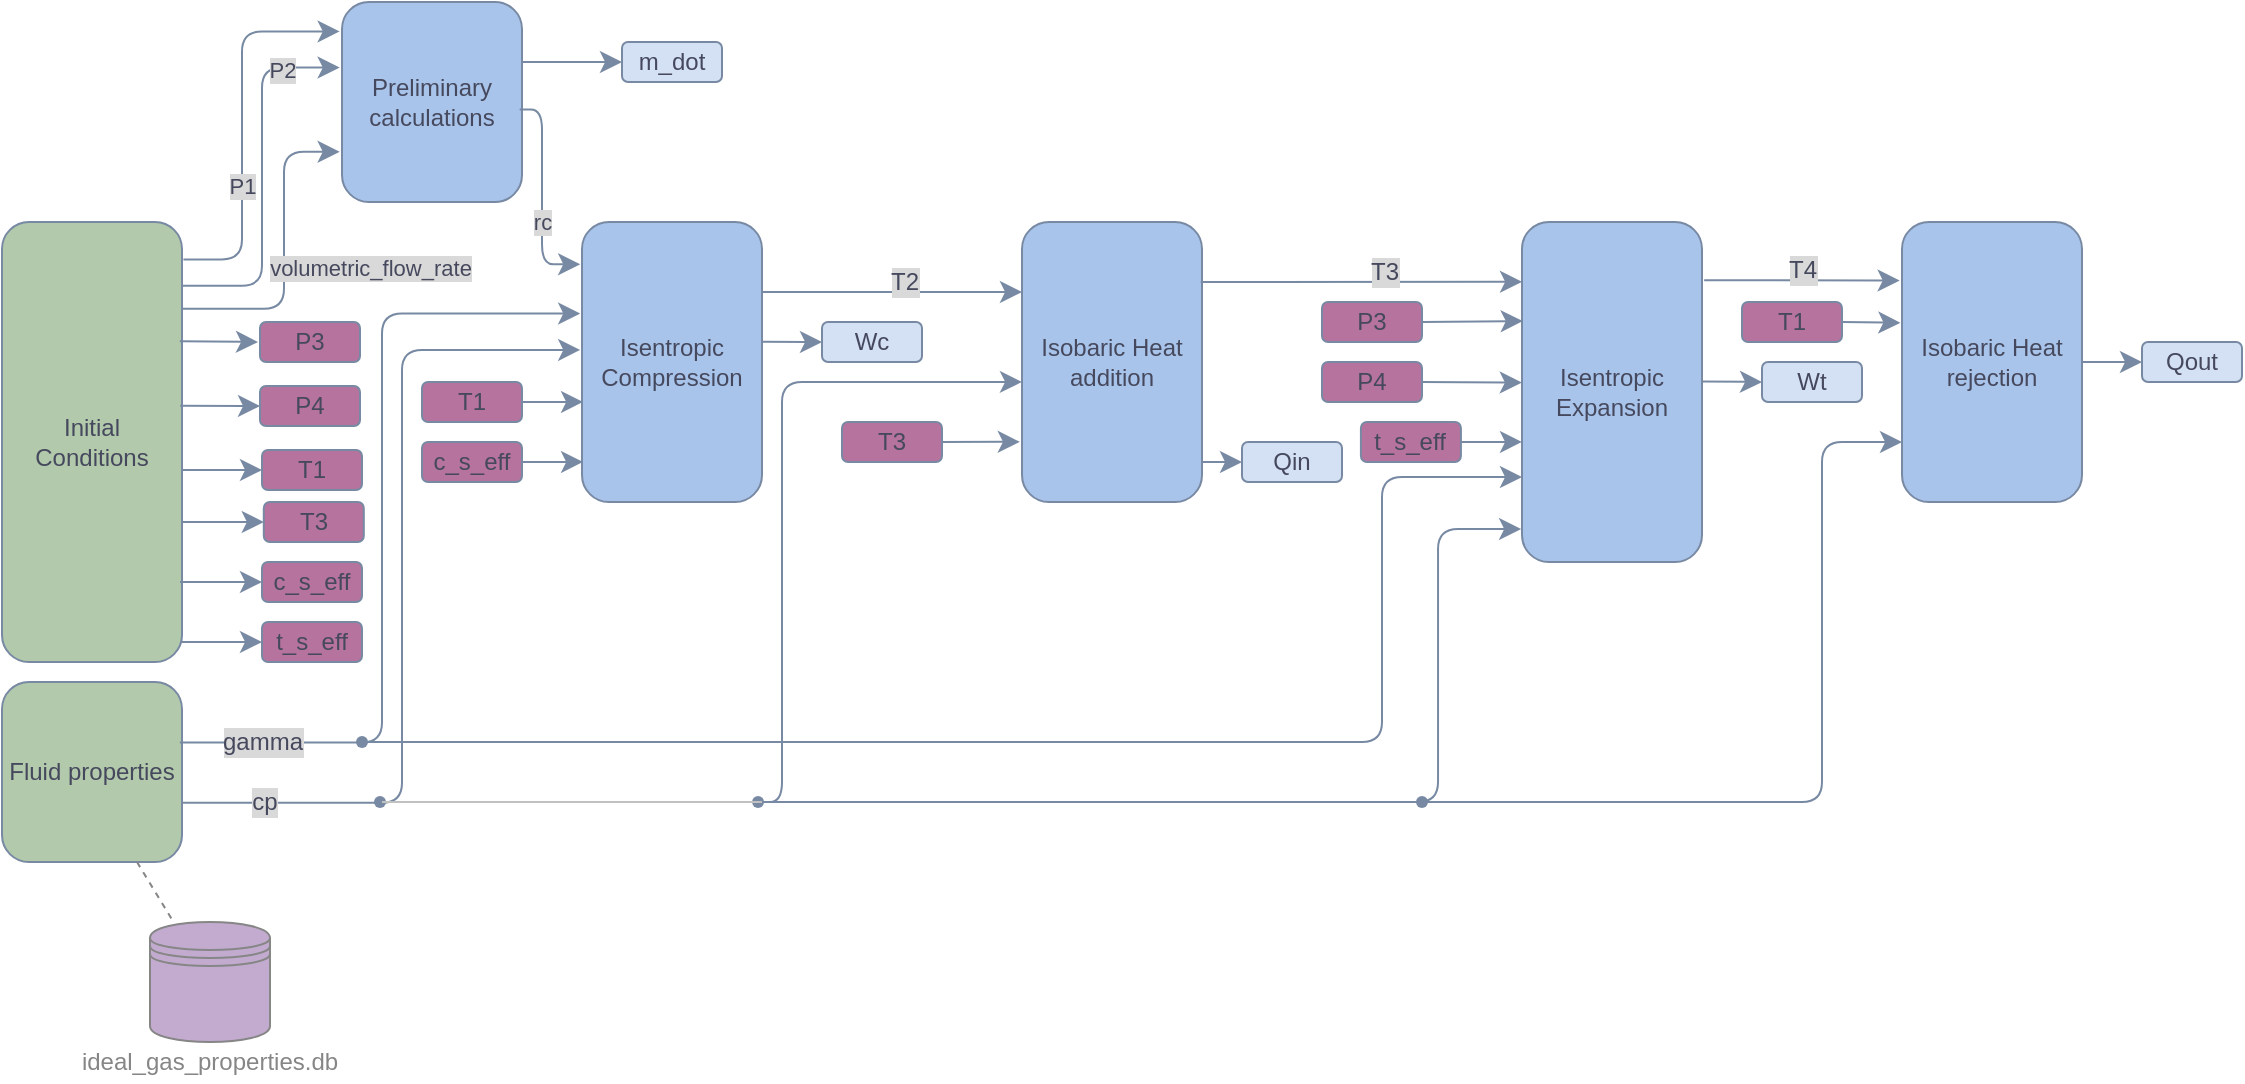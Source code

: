 <mxfile version="27.1.5">
  <diagram id="dMFPq8Ma2SvLUkesaSkS" name="Page-1">
    <mxGraphModel dx="1668" dy="894" grid="1" gridSize="10" guides="1" tooltips="1" connect="1" arrows="1" fold="1" page="1" pageScale="1" pageWidth="1169" pageHeight="827" background="light-dark(#FFFFFF,#F7F7F7)" math="0" shadow="0">
      <root>
        <mxCell id="0" />
        <mxCell id="1" parent="0" />
        <mxCell id="d45avjFu-AIYiAAqqC4H-1" value="Initial Conditions" style="rounded=1;whiteSpace=wrap;html=1;labelBackgroundColor=none;fillColor=light-dark(#B2C9AB,#CCFFCC);strokeColor=#788AA3;fontColor=light-dark(#46495D,#46495D);" vertex="1" parent="1">
          <mxGeometry x="30" y="230" width="90" height="220" as="geometry" />
        </mxCell>
        <mxCell id="d45avjFu-AIYiAAqqC4H-2" value="Fluid properties" style="rounded=1;whiteSpace=wrap;html=1;labelBackgroundColor=none;fillColor=light-dark(#B2C9AB,#CCFFCC);strokeColor=#788AA3;fontColor=light-dark(#46495D,#46495D);" vertex="1" parent="1">
          <mxGeometry x="30" y="460" width="90" height="90" as="geometry" />
        </mxCell>
        <mxCell id="d45avjFu-AIYiAAqqC4H-3" value="Isentropic Compression" style="rounded=1;whiteSpace=wrap;html=1;labelBackgroundColor=none;fillColor=light-dark(#A9C4EB,#A9C4EB);strokeColor=#788AA3;fontColor=light-dark(#46495D,#333333);" vertex="1" parent="1">
          <mxGeometry x="320" y="230" width="90" height="140" as="geometry" />
        </mxCell>
        <mxCell id="d45avjFu-AIYiAAqqC4H-4" value="" style="edgeStyle=elbowEdgeStyle;elbow=horizontal;endArrow=classic;html=1;curved=0;rounded=1;endSize=8;startSize=8;fontSize=12;entryX=-0.01;entryY=0.327;entryDx=0;entryDy=0;entryPerimeter=0;exitX=0.988;exitY=0.336;exitDx=0;exitDy=0;exitPerimeter=0;labelBackgroundColor=none;strokeColor=#788AA3;fontColor=default;" edge="1" parent="1" source="d45avjFu-AIYiAAqqC4H-2" target="d45avjFu-AIYiAAqqC4H-3">
          <mxGeometry width="50" height="50" relative="1" as="geometry">
            <mxPoint x="120" y="510" as="sourcePoint" />
            <mxPoint x="170" y="460" as="targetPoint" />
            <Array as="points">
              <mxPoint x="220" y="400" />
            </Array>
          </mxGeometry>
        </mxCell>
        <mxCell id="d45avjFu-AIYiAAqqC4H-5" value="gamma" style="edgeLabel;html=1;align=center;verticalAlign=middle;resizable=0;points=[];fontSize=12;labelBackgroundColor=light-dark(#D9D9D9,#DBDBDB);fontColor=light-dark(#46495D,#46495D);rounded=1;" vertex="1" connectable="0" parent="d45avjFu-AIYiAAqqC4H-4">
          <mxGeometry x="0.672" relative="1" as="geometry">
            <mxPoint x="-91" y="214" as="offset" />
          </mxGeometry>
        </mxCell>
        <mxCell id="d45avjFu-AIYiAAqqC4H-6" value="" style="edgeStyle=elbowEdgeStyle;elbow=horizontal;endArrow=classic;html=1;curved=0;rounded=1;endSize=8;startSize=8;fontSize=12;exitX=0.996;exitY=0.671;exitDx=0;exitDy=0;entryX=-0.01;entryY=0.457;entryDx=0;entryDy=0;labelBackgroundColor=none;strokeColor=#788AA3;fontColor=default;exitPerimeter=0;entryPerimeter=0;" edge="1" parent="1" source="d45avjFu-AIYiAAqqC4H-2" target="d45avjFu-AIYiAAqqC4H-3">
          <mxGeometry width="50" height="50" relative="1" as="geometry">
            <mxPoint x="120" y="535" as="sourcePoint" />
            <mxPoint x="280" y="330" as="targetPoint" />
            <Array as="points">
              <mxPoint x="230" y="400" />
            </Array>
          </mxGeometry>
        </mxCell>
        <mxCell id="d45avjFu-AIYiAAqqC4H-7" value="cp" style="edgeLabel;html=1;align=center;verticalAlign=middle;resizable=0;points=[];fontSize=12;labelBackgroundColor=light-dark(#D9D9D9,#DBDBDB);fontColor=light-dark(#46495D,#46495D);rounded=1;" vertex="1" connectable="0" parent="d45avjFu-AIYiAAqqC4H-6">
          <mxGeometry x="0.786" y="-1" relative="1" as="geometry">
            <mxPoint x="-113" y="225" as="offset" />
          </mxGeometry>
        </mxCell>
        <mxCell id="d45avjFu-AIYiAAqqC4H-8" value="Isobaric Heat addition" style="rounded=1;whiteSpace=wrap;html=1;labelBackgroundColor=none;fillColor=light-dark(#A9C4EB,#A9C4EB);strokeColor=#788AA3;fontColor=light-dark(#46495D,#333333);" vertex="1" parent="1">
          <mxGeometry x="540" y="230" width="90" height="140" as="geometry" />
        </mxCell>
        <mxCell id="d45avjFu-AIYiAAqqC4H-9" value="" style="endArrow=classic;html=1;rounded=1;fontSize=12;startSize=8;endSize=8;curved=1;exitX=1;exitY=0.25;exitDx=0;exitDy=0;entryX=0;entryY=0.25;entryDx=0;entryDy=0;labelBackgroundColor=none;strokeColor=#788AA3;fontColor=default;" edge="1" parent="1" source="d45avjFu-AIYiAAqqC4H-3" target="d45avjFu-AIYiAAqqC4H-8">
          <mxGeometry width="50" height="50" relative="1" as="geometry">
            <mxPoint x="410" y="460" as="sourcePoint" />
            <mxPoint x="460" y="410" as="targetPoint" />
          </mxGeometry>
        </mxCell>
        <mxCell id="d45avjFu-AIYiAAqqC4H-10" value="T2" style="edgeLabel;html=1;align=center;verticalAlign=middle;resizable=0;points=[];fontSize=12;labelBackgroundColor=light-dark(#D9D9D9,#DBDBDB);fontColor=light-dark(#46495D,#46495D);rounded=1;" vertex="1" connectable="0" parent="d45avjFu-AIYiAAqqC4H-9">
          <mxGeometry x="0.364" y="-2" relative="1" as="geometry">
            <mxPoint x="-18" y="-7" as="offset" />
          </mxGeometry>
        </mxCell>
        <mxCell id="d45avjFu-AIYiAAqqC4H-11" value="" style="edgeStyle=elbowEdgeStyle;elbow=horizontal;endArrow=classic;html=1;curved=0;rounded=1;endSize=8;startSize=8;fontSize=12;entryX=0;entryY=0.571;entryDx=0;entryDy=0;entryPerimeter=0;labelBackgroundColor=none;strokeColor=#788AA3;fontColor=default;" edge="1" parent="1" source="d45avjFu-AIYiAAqqC4H-32" target="d45avjFu-AIYiAAqqC4H-8">
          <mxGeometry width="50" height="50" relative="1" as="geometry">
            <mxPoint x="210" y="490" as="sourcePoint" />
            <mxPoint x="290" y="440" as="targetPoint" />
            <Array as="points">
              <mxPoint x="420" y="400" />
            </Array>
          </mxGeometry>
        </mxCell>
        <mxCell id="d45avjFu-AIYiAAqqC4H-12" value="" style="endArrow=classic;html=1;rounded=1;fontSize=12;startSize=8;endSize=8;curved=1;exitX=0.999;exitY=0.472;exitDx=0;exitDy=0;exitPerimeter=0;labelBackgroundColor=none;strokeColor=#788AA3;fontColor=default;verticalAlign=middle;" edge="1" parent="1">
          <mxGeometry width="50" height="50" relative="1" as="geometry">
            <mxPoint x="118.91" y="289.68" as="sourcePoint" />
            <mxPoint x="158" y="290" as="targetPoint" />
          </mxGeometry>
        </mxCell>
        <mxCell id="d45avjFu-AIYiAAqqC4H-13" value="P3" style="rounded=1;whiteSpace=wrap;html=1;labelBackgroundColor=none;fillColor=light-dark(#B5739D,#F19C99);strokeColor=#788AA3;fontColor=light-dark(#46495D,#333333);" vertex="1" parent="1">
          <mxGeometry x="159" y="280" width="50" height="20" as="geometry" />
        </mxCell>
        <mxCell id="d45avjFu-AIYiAAqqC4H-14" value="P4" style="rounded=1;whiteSpace=wrap;html=1;labelBackgroundColor=none;fillColor=light-dark(#B5739D,#F19C99);strokeColor=#788AA3;fontColor=light-dark(#46495D,#333333);" vertex="1" parent="1">
          <mxGeometry x="159" y="312" width="50" height="20" as="geometry" />
        </mxCell>
        <mxCell id="d45avjFu-AIYiAAqqC4H-15" value="" style="endArrow=classic;html=1;rounded=1;fontSize=12;startSize=8;endSize=8;curved=1;exitX=1.001;exitY=0.631;exitDx=0;exitDy=0;exitPerimeter=0;entryX=0;entryY=0.5;entryDx=0;entryDy=0;labelBackgroundColor=none;strokeColor=#788AA3;fontColor=default;" edge="1" parent="1" target="d45avjFu-AIYiAAqqC4H-14">
          <mxGeometry width="50" height="50" relative="1" as="geometry">
            <mxPoint x="119.09" y="321.89" as="sourcePoint" />
            <mxPoint x="229" y="282" as="targetPoint" />
          </mxGeometry>
        </mxCell>
        <mxCell id="d45avjFu-AIYiAAqqC4H-16" value="T3" style="rounded=1;whiteSpace=wrap;html=1;labelBackgroundColor=none;fillColor=light-dark(#B5739D,#F19C99);strokeColor=#788AA3;fontColor=light-dark(#46495D,#333333);" vertex="1" parent="1">
          <mxGeometry x="160.9" y="370" width="50" height="20" as="geometry" />
        </mxCell>
        <mxCell id="d45avjFu-AIYiAAqqC4H-17" value="" style="endArrow=classic;html=1;rounded=1;fontSize=12;startSize=8;endSize=8;curved=1;entryX=0;entryY=0.5;entryDx=0;entryDy=0;exitX=0.99;exitY=0.727;exitDx=0;exitDy=0;exitPerimeter=0;labelBackgroundColor=none;strokeColor=#788AA3;fontColor=default;" edge="1" parent="1" target="d45avjFu-AIYiAAqqC4H-16">
          <mxGeometry width="50" height="50" relative="1" as="geometry">
            <mxPoint x="120.0" y="379.94" as="sourcePoint" />
            <mxPoint x="228.9" y="320" as="targetPoint" />
          </mxGeometry>
        </mxCell>
        <mxCell id="d45avjFu-AIYiAAqqC4H-18" value="T3" style="rounded=1;whiteSpace=wrap;html=1;labelBackgroundColor=none;fillColor=light-dark(#B5739D,#F19C99);strokeColor=#788AA3;fontColor=light-dark(#46495D,#333333);" vertex="1" parent="1">
          <mxGeometry x="450" y="330" width="50" height="20" as="geometry" />
        </mxCell>
        <mxCell id="d45avjFu-AIYiAAqqC4H-19" value="" style="endArrow=classic;html=1;rounded=1;fontSize=12;startSize=8;endSize=8;curved=1;entryX=-0.012;entryY=0.785;entryDx=0;entryDy=0;entryPerimeter=0;exitX=1;exitY=0.5;exitDx=0;exitDy=0;labelBackgroundColor=none;strokeColor=#788AA3;fontColor=default;" edge="1" parent="1" source="d45avjFu-AIYiAAqqC4H-18" target="d45avjFu-AIYiAAqqC4H-8">
          <mxGeometry width="50" height="50" relative="1" as="geometry">
            <mxPoint x="320" y="450" as="sourcePoint" />
            <mxPoint x="370" y="400" as="targetPoint" />
          </mxGeometry>
        </mxCell>
        <mxCell id="d45avjFu-AIYiAAqqC4H-20" value="" style="edgeStyle=elbowEdgeStyle;elbow=horizontal;endArrow=classic;html=1;curved=0;rounded=1;endSize=8;startSize=8;fontSize=12;entryDx=0;entryDy=0;entryPerimeter=0;labelBackgroundColor=none;strokeColor=#788AA3;fontColor=default;exitX=0.65;exitY=0.578;exitDx=0;exitDy=0;exitPerimeter=0;" edge="1" parent="1" source="d45avjFu-AIYiAAqqC4H-21" target="d45avjFu-AIYiAAqqC4H-21">
          <mxGeometry width="50" height="50" relative="1" as="geometry">
            <mxPoint x="210" y="490" as="sourcePoint" />
            <mxPoint x="510" y="310" as="targetPoint" />
            <Array as="points" />
          </mxGeometry>
        </mxCell>
        <mxCell id="d45avjFu-AIYiAAqqC4H-21" value="" style="shape=waypoint;fillStyle=solid;size=6;pointerEvents=1;points=[];fillColor=none;resizable=0;rotatable=0;perimeter=centerPerimeter;snapToPoint=1;labelBackgroundColor=none;strokeColor=#788AA3;fontColor=#46495D;rounded=1;" vertex="1" parent="1">
          <mxGeometry x="209" y="510" width="20" height="20" as="geometry" />
        </mxCell>
        <mxCell id="d45avjFu-AIYiAAqqC4H-22" value="" style="endArrow=classic;html=1;rounded=1;fontSize=12;startSize=8;endSize=8;curved=1;exitX=1.002;exitY=0.428;exitDx=0;exitDy=0;exitPerimeter=0;labelBackgroundColor=none;strokeColor=#788AA3;fontColor=default;verticalAlign=middle;entryX=0;entryY=0.5;entryDx=0;entryDy=0;" edge="1" parent="1" source="d45avjFu-AIYiAAqqC4H-3" target="d45avjFu-AIYiAAqqC4H-23">
          <mxGeometry width="50" height="50" relative="1" as="geometry">
            <mxPoint x="380" y="290" as="sourcePoint" />
            <mxPoint x="419" y="290" as="targetPoint" />
          </mxGeometry>
        </mxCell>
        <mxCell id="d45avjFu-AIYiAAqqC4H-23" value="Wc" style="rounded=1;whiteSpace=wrap;html=1;labelBackgroundColor=none;fillColor=light-dark(#D4E1F5,#9AC7BF);strokeColor=#788AA3;fontColor=light-dark(#46495D,#46495D);" vertex="1" parent="1">
          <mxGeometry x="440" y="280" width="50" height="20" as="geometry" />
        </mxCell>
        <mxCell id="d45avjFu-AIYiAAqqC4H-24" value="Isentropic Expansion" style="rounded=1;whiteSpace=wrap;html=1;labelBackgroundColor=none;fillColor=light-dark(#A9C4EB,#A9C4EB);strokeColor=#788AA3;fontColor=light-dark(#46495D,#333333);" vertex="1" parent="1">
          <mxGeometry x="790" y="230" width="90" height="170" as="geometry" />
        </mxCell>
        <mxCell id="d45avjFu-AIYiAAqqC4H-25" value="" style="endArrow=classic;html=1;rounded=1;fontSize=12;startSize=8;endSize=8;curved=1;labelBackgroundColor=none;strokeColor=#788AA3;fontColor=default;exitX=0.993;exitY=0.214;exitDx=0;exitDy=0;exitPerimeter=0;entryX=0;entryY=0.176;entryDx=0;entryDy=0;entryPerimeter=0;" edge="1" parent="1" source="d45avjFu-AIYiAAqqC4H-8" target="d45avjFu-AIYiAAqqC4H-24">
          <mxGeometry width="50" height="50" relative="1" as="geometry">
            <mxPoint x="650" y="260" as="sourcePoint" />
            <mxPoint x="690" y="260" as="targetPoint" />
          </mxGeometry>
        </mxCell>
        <mxCell id="d45avjFu-AIYiAAqqC4H-26" value="T3" style="edgeLabel;html=1;align=center;verticalAlign=middle;resizable=0;points=[];fontSize=12;labelBackgroundColor=light-dark(#D9D9D9,#DBDBDB);fontColor=light-dark(#46495D,#46495D);rounded=1;" vertex="1" connectable="0" parent="d45avjFu-AIYiAAqqC4H-25">
          <mxGeometry x="0.364" y="-2" relative="1" as="geometry">
            <mxPoint x="-18" y="-7" as="offset" />
          </mxGeometry>
        </mxCell>
        <mxCell id="d45avjFu-AIYiAAqqC4H-27" value="P3" style="rounded=1;whiteSpace=wrap;html=1;labelBackgroundColor=none;fillColor=light-dark(#B5739D,#F19C99);strokeColor=#788AA3;fontColor=light-dark(#46495D,#333333);" vertex="1" parent="1">
          <mxGeometry x="690" y="270" width="50" height="20" as="geometry" />
        </mxCell>
        <mxCell id="d45avjFu-AIYiAAqqC4H-28" value="" style="endArrow=classic;html=1;rounded=1;fontSize=12;startSize=8;endSize=8;curved=1;entryX=0.004;entryY=0.35;entryDx=0;entryDy=0;entryPerimeter=0;exitX=1;exitY=0.5;exitDx=0;exitDy=0;labelBackgroundColor=none;strokeColor=#788AA3;fontColor=default;" edge="1" parent="1" source="d45avjFu-AIYiAAqqC4H-27">
          <mxGeometry width="50" height="50" relative="1" as="geometry">
            <mxPoint x="521" y="390" as="sourcePoint" />
            <mxPoint x="790.36" y="279.5" as="targetPoint" />
          </mxGeometry>
        </mxCell>
        <mxCell id="d45avjFu-AIYiAAqqC4H-29" value="P4" style="rounded=1;whiteSpace=wrap;html=1;labelBackgroundColor=none;fillColor=light-dark(#B5739D,#F19C99);strokeColor=#788AA3;fontColor=light-dark(#46495D,#333333);" vertex="1" parent="1">
          <mxGeometry x="690" y="300" width="50" height="20" as="geometry" />
        </mxCell>
        <mxCell id="d45avjFu-AIYiAAqqC4H-30" value="" style="endArrow=classic;html=1;rounded=1;fontSize=12;startSize=8;endSize=8;curved=1;exitX=1;exitY=0.5;exitDx=0;exitDy=0;labelBackgroundColor=none;strokeColor=#788AA3;fontColor=default;entryX=-0.001;entryY=0.531;entryDx=0;entryDy=0;entryPerimeter=0;" edge="1" parent="1" source="d45avjFu-AIYiAAqqC4H-29">
          <mxGeometry width="50" height="50" relative="1" as="geometry">
            <mxPoint x="521" y="420" as="sourcePoint" />
            <mxPoint x="789.91" y="310.27" as="targetPoint" />
          </mxGeometry>
        </mxCell>
        <mxCell id="d45avjFu-AIYiAAqqC4H-31" value="" style="edgeStyle=elbowEdgeStyle;elbow=horizontal;endArrow=classic;html=1;curved=0;rounded=1;endSize=8;startSize=8;fontSize=12;entryX=-0.005;entryY=0.903;entryDx=0;entryDy=0;entryPerimeter=0;labelBackgroundColor=none;strokeColor=#788AA3;fontColor=default;" edge="1" parent="1" source="d45avjFu-AIYiAAqqC4H-32" target="d45avjFu-AIYiAAqqC4H-24">
          <mxGeometry width="50" height="50" relative="1" as="geometry">
            <mxPoint x="388.02" y="605" as="sourcePoint" />
            <mxPoint x="790" y="413.85" as="targetPoint" />
            <Array as="points">
              <mxPoint x="748.02" y="470" />
            </Array>
          </mxGeometry>
        </mxCell>
        <mxCell id="d45avjFu-AIYiAAqqC4H-32" value="" style="shape=waypoint;fillStyle=solid;size=6;pointerEvents=1;points=[];fillColor=none;resizable=0;rotatable=0;perimeter=centerPerimeter;snapToPoint=1;labelBackgroundColor=none;strokeColor=#788AA3;fontColor=#46495D;rounded=1;" vertex="1" parent="1">
          <mxGeometry x="398.02" y="510" width="20" height="20" as="geometry" />
        </mxCell>
        <mxCell id="d45avjFu-AIYiAAqqC4H-33" value="" style="edgeStyle=elbowEdgeStyle;elbow=horizontal;endArrow=classic;html=1;curved=0;rounded=1;endSize=8;startSize=8;fontSize=12;labelBackgroundColor=none;strokeColor=#788AA3;fontColor=default;entryX=0;entryY=0.75;entryDx=0;entryDy=0;" edge="1" parent="1" target="d45avjFu-AIYiAAqqC4H-24">
          <mxGeometry width="50" height="50" relative="1" as="geometry">
            <mxPoint x="210" y="489.98" as="sourcePoint" />
            <mxPoint x="790.0" y="380.0" as="targetPoint" />
            <Array as="points">
              <mxPoint x="720" y="429.98" />
            </Array>
          </mxGeometry>
        </mxCell>
        <mxCell id="d45avjFu-AIYiAAqqC4H-34" value="" style="endArrow=none;html=1;rounded=0;strokeColor=light-dark(#C1C1C1, #788aa3);" edge="1" parent="1">
          <mxGeometry width="50" height="50" relative="1" as="geometry">
            <mxPoint x="220" y="520" as="sourcePoint" />
            <mxPoint x="410" y="520" as="targetPoint" />
          </mxGeometry>
        </mxCell>
        <mxCell id="d45avjFu-AIYiAAqqC4H-35" value="" style="endArrow=classic;html=1;rounded=1;fontSize=12;startSize=8;endSize=8;curved=1;labelBackgroundColor=none;strokeColor=#788AA3;fontColor=default;verticalAlign=middle;entryX=0;entryY=0.5;entryDx=0;entryDy=0;exitX=0.999;exitY=0.469;exitDx=0;exitDy=0;exitPerimeter=0;" edge="1" parent="1" source="d45avjFu-AIYiAAqqC4H-24" target="d45avjFu-AIYiAAqqC4H-36">
          <mxGeometry width="50" height="50" relative="1" as="geometry">
            <mxPoint x="900" y="310" as="sourcePoint" />
            <mxPoint x="849" y="310" as="targetPoint" />
          </mxGeometry>
        </mxCell>
        <mxCell id="d45avjFu-AIYiAAqqC4H-36" value="Wt" style="rounded=1;whiteSpace=wrap;html=1;labelBackgroundColor=none;fillColor=light-dark(#D4E1F5,#9AC7BF);strokeColor=#788AA3;fontColor=light-dark(#46495D,#46495D);" vertex="1" parent="1">
          <mxGeometry x="910" y="300" width="50" height="20" as="geometry" />
        </mxCell>
        <mxCell id="d45avjFu-AIYiAAqqC4H-37" value="Isobaric Heat rejection" style="rounded=1;whiteSpace=wrap;html=1;labelBackgroundColor=none;fillColor=light-dark(#A9C4EB,#A9C4EB);strokeColor=#788AA3;fontColor=light-dark(#46495D,#333333);" vertex="1" parent="1">
          <mxGeometry x="980" y="230" width="90" height="140" as="geometry" />
        </mxCell>
        <mxCell id="d45avjFu-AIYiAAqqC4H-38" value="" style="endArrow=classic;html=1;rounded=1;fontSize=12;startSize=8;endSize=8;curved=1;labelBackgroundColor=none;strokeColor=#788AA3;fontColor=default;entryX=-0.013;entryY=0.209;entryDx=0;entryDy=0;entryPerimeter=0;exitX=1.012;exitY=0.171;exitDx=0;exitDy=0;exitPerimeter=0;" edge="1" parent="1" source="d45avjFu-AIYiAAqqC4H-24" target="d45avjFu-AIYiAAqqC4H-37">
          <mxGeometry width="50" height="50" relative="1" as="geometry">
            <mxPoint x="890" y="259" as="sourcePoint" />
            <mxPoint x="911" y="260" as="targetPoint" />
          </mxGeometry>
        </mxCell>
        <mxCell id="d45avjFu-AIYiAAqqC4H-39" value="T4" style="edgeLabel;html=1;align=center;verticalAlign=middle;resizable=0;points=[];fontSize=12;labelBackgroundColor=light-dark(#D9D9D9,#DBDBDB);fontColor=light-dark(#46495D,#46495D);rounded=1;" vertex="1" connectable="0" parent="d45avjFu-AIYiAAqqC4H-38">
          <mxGeometry x="0.364" y="-2" relative="1" as="geometry">
            <mxPoint x="-18" y="-7" as="offset" />
          </mxGeometry>
        </mxCell>
        <mxCell id="d45avjFu-AIYiAAqqC4H-40" value="T1" style="rounded=1;whiteSpace=wrap;html=1;labelBackgroundColor=none;fillColor=light-dark(#B5739D,#F19C99);strokeColor=#788AA3;fontColor=light-dark(#46495D,#333333);" vertex="1" parent="1">
          <mxGeometry x="160" y="344" width="50" height="20" as="geometry" />
        </mxCell>
        <mxCell id="d45avjFu-AIYiAAqqC4H-41" value="" style="endArrow=classic;html=1;rounded=1;fontSize=12;startSize=8;endSize=8;curved=1;entryX=0;entryY=0.5;entryDx=0;entryDy=0;exitX=1.004;exitY=0.842;exitDx=0;exitDy=0;exitPerimeter=0;labelBackgroundColor=none;strokeColor=#788AA3;fontColor=default;" edge="1" parent="1" target="d45avjFu-AIYiAAqqC4H-40">
          <mxGeometry width="50" height="50" relative="1" as="geometry">
            <mxPoint x="120" y="354" as="sourcePoint" />
            <mxPoint x="228" y="294" as="targetPoint" />
          </mxGeometry>
        </mxCell>
        <mxCell id="d45avjFu-AIYiAAqqC4H-42" value="T1" style="rounded=1;whiteSpace=wrap;html=1;labelBackgroundColor=none;fillColor=light-dark(#B5739D,#F19C99);strokeColor=#788AA3;fontColor=light-dark(#46495D,#333333);" vertex="1" parent="1">
          <mxGeometry x="240" y="310" width="50" height="20" as="geometry" />
        </mxCell>
        <mxCell id="d45avjFu-AIYiAAqqC4H-43" value="" style="endArrow=classic;html=1;rounded=1;fontSize=12;startSize=8;endSize=8;curved=1;entryX=0.006;entryY=0.857;entryDx=0;entryDy=0;entryPerimeter=0;exitX=1;exitY=0.5;exitDx=0;exitDy=0;labelBackgroundColor=none;strokeColor=#788AA3;fontColor=default;" edge="1" parent="1">
          <mxGeometry width="50" height="50" relative="1" as="geometry">
            <mxPoint x="290" y="320" as="sourcePoint" />
            <mxPoint x="320.54" y="319.98" as="targetPoint" />
          </mxGeometry>
        </mxCell>
        <mxCell id="d45avjFu-AIYiAAqqC4H-44" value="T1" style="rounded=1;whiteSpace=wrap;html=1;labelBackgroundColor=none;fillColor=light-dark(#B5739D,#F19C99);strokeColor=#788AA3;fontColor=light-dark(#46495D,#333333);" vertex="1" parent="1">
          <mxGeometry x="900" y="270" width="50" height="20" as="geometry" />
        </mxCell>
        <mxCell id="d45avjFu-AIYiAAqqC4H-45" value="" style="endArrow=classic;html=1;rounded=1;fontSize=12;startSize=8;endSize=8;curved=1;entryX=-0.009;entryY=0.36;entryDx=0;entryDy=0;entryPerimeter=0;labelBackgroundColor=none;strokeColor=#788AA3;fontColor=default;exitX=1;exitY=0.5;exitDx=0;exitDy=0;" edge="1" parent="1" source="d45avjFu-AIYiAAqqC4H-44" target="d45avjFu-AIYiAAqqC4H-37">
          <mxGeometry width="50" height="50" relative="1" as="geometry">
            <mxPoint x="1030" y="280" as="sourcePoint" />
            <mxPoint x="920" y="280" as="targetPoint" />
          </mxGeometry>
        </mxCell>
        <mxCell id="d45avjFu-AIYiAAqqC4H-46" value="" style="edgeStyle=elbowEdgeStyle;elbow=horizontal;endArrow=classic;html=1;curved=0;rounded=1;endSize=8;startSize=8;fontSize=12;entryX=0;entryY=0.786;entryDx=0;entryDy=0;entryPerimeter=0;labelBackgroundColor=none;strokeColor=#788AA3;fontColor=default;" edge="1" parent="1" target="d45avjFu-AIYiAAqqC4H-37">
          <mxGeometry width="50" height="50" relative="1" as="geometry">
            <mxPoint x="740" y="520" as="sourcePoint" />
            <mxPoint x="942" y="384" as="targetPoint" />
            <Array as="points">
              <mxPoint x="940" y="420" />
            </Array>
          </mxGeometry>
        </mxCell>
        <mxCell id="d45avjFu-AIYiAAqqC4H-47" value="" style="endArrow=classic;html=1;rounded=1;fontSize=12;startSize=8;endSize=8;curved=1;exitX=1.002;exitY=0.428;exitDx=0;exitDy=0;exitPerimeter=0;labelBackgroundColor=none;strokeColor=#788AA3;fontColor=default;verticalAlign=middle;entryX=0;entryY=0.5;entryDx=0;entryDy=0;" edge="1" parent="1" target="d45avjFu-AIYiAAqqC4H-48">
          <mxGeometry width="50" height="50" relative="1" as="geometry">
            <mxPoint x="630" y="350" as="sourcePoint" />
            <mxPoint x="639" y="350" as="targetPoint" />
          </mxGeometry>
        </mxCell>
        <mxCell id="d45avjFu-AIYiAAqqC4H-48" value="Qin" style="rounded=1;whiteSpace=wrap;html=1;labelBackgroundColor=none;fillColor=light-dark(#D4E1F5,#9AC7BF);strokeColor=#788AA3;fontColor=light-dark(#46495D,#46495D);" vertex="1" parent="1">
          <mxGeometry x="650" y="340" width="50" height="20" as="geometry" />
        </mxCell>
        <mxCell id="d45avjFu-AIYiAAqqC4H-49" value="" style="endArrow=classic;html=1;rounded=1;fontSize=12;startSize=8;endSize=8;curved=1;labelBackgroundColor=none;strokeColor=#788AA3;fontColor=default;verticalAlign=middle;entryX=0;entryY=0.5;entryDx=0;entryDy=0;exitX=1;exitY=0.5;exitDx=0;exitDy=0;" edge="1" parent="1" source="d45avjFu-AIYiAAqqC4H-37" target="d45avjFu-AIYiAAqqC4H-50">
          <mxGeometry width="50" height="50" relative="1" as="geometry">
            <mxPoint x="1080" y="300" as="sourcePoint" />
            <mxPoint x="1079" y="300" as="targetPoint" />
          </mxGeometry>
        </mxCell>
        <mxCell id="d45avjFu-AIYiAAqqC4H-50" value="Qout" style="rounded=1;whiteSpace=wrap;html=1;labelBackgroundColor=none;fillColor=light-dark(#D4E1F5,#9AC7BF);strokeColor=#788AA3;fontColor=light-dark(#46495D,#46495D);" vertex="1" parent="1">
          <mxGeometry x="1100" y="290" width="50" height="20" as="geometry" />
        </mxCell>
        <mxCell id="d45avjFu-AIYiAAqqC4H-51" value="" style="endArrow=none;dashed=1;html=1;rounded=0;exitX=0.75;exitY=1;exitDx=0;exitDy=0;strokeColor=#868686;" edge="1" parent="1" source="d45avjFu-AIYiAAqqC4H-2" target="d45avjFu-AIYiAAqqC4H-53">
          <mxGeometry width="50" height="50" relative="1" as="geometry">
            <mxPoint x="120" y="580" as="sourcePoint" />
            <mxPoint x="130" y="610" as="targetPoint" />
          </mxGeometry>
        </mxCell>
        <mxCell id="d45avjFu-AIYiAAqqC4H-52" value="" style="group" vertex="1" connectable="0" parent="1">
          <mxGeometry x="59" y="580" width="150" height="80" as="geometry" />
        </mxCell>
        <mxCell id="d45avjFu-AIYiAAqqC4H-53" value="" style="shape=datastore;whiteSpace=wrap;html=1;fillColor=#C3ABD0;strokeColor=#868686;" vertex="1" parent="d45avjFu-AIYiAAqqC4H-52">
          <mxGeometry x="45" width="60" height="60" as="geometry" />
        </mxCell>
        <mxCell id="d45avjFu-AIYiAAqqC4H-54" value="ideal_gas_properties.db" style="rounded=0;whiteSpace=wrap;html=1;strokeColor=none;fillColor=none;fontColor=#868686;" vertex="1" parent="d45avjFu-AIYiAAqqC4H-52">
          <mxGeometry y="60" width="150" height="20" as="geometry" />
        </mxCell>
        <mxCell id="d45avjFu-AIYiAAqqC4H-55" value="Preliminary calculations" style="rounded=1;whiteSpace=wrap;html=1;labelBackgroundColor=none;fillColor=light-dark(#A9C4EB,#FFF2CC);strokeColor=#788AA3;fontColor=light-dark(#46495D,#333333);" vertex="1" parent="1">
          <mxGeometry x="200" y="120" width="90" height="100" as="geometry" />
        </mxCell>
        <mxCell id="d45avjFu-AIYiAAqqC4H-56" value="" style="edgeStyle=elbowEdgeStyle;elbow=horizontal;endArrow=classic;html=1;curved=0;rounded=1;endSize=8;startSize=8;fontSize=12;exitX=1.008;exitY=0.085;exitDx=0;exitDy=0;entryX=-0.013;entryY=0.147;entryDx=0;entryDy=0;labelBackgroundColor=none;strokeColor=#788AA3;fontColor=default;exitPerimeter=0;entryPerimeter=0;" edge="1" parent="1" source="d45avjFu-AIYiAAqqC4H-1" target="d45avjFu-AIYiAAqqC4H-55">
          <mxGeometry width="50" height="50" relative="1" as="geometry">
            <mxPoint x="120" y="225" as="sourcePoint" />
            <mxPoint x="320" y="50" as="targetPoint" />
            <Array as="points">
              <mxPoint x="150" y="190" />
            </Array>
          </mxGeometry>
        </mxCell>
        <mxCell id="d45avjFu-AIYiAAqqC4H-57" value="P1" style="edgeLabel;html=1;align=center;verticalAlign=middle;resizable=0;points=[];labelBackgroundColor=light-dark(#D9D9D9,#DBDBDB);fontColor=light-dark(#46495D,#46495D);" vertex="1" connectable="0" parent="d45avjFu-AIYiAAqqC4H-56">
          <mxGeometry x="-0.558" relative="1" as="geometry">
            <mxPoint y="-24" as="offset" />
          </mxGeometry>
        </mxCell>
        <mxCell id="d45avjFu-AIYiAAqqC4H-58" value="" style="edgeStyle=elbowEdgeStyle;elbow=horizontal;endArrow=classic;html=1;curved=0;rounded=1;endSize=8;startSize=8;fontSize=12;entryX=-0.013;entryY=0.328;entryDx=0;entryDy=0;labelBackgroundColor=none;strokeColor=#788AA3;fontColor=default;exitX=0.997;exitY=0.145;exitDx=0;exitDy=0;exitPerimeter=0;entryPerimeter=0;" edge="1" parent="1" source="d45avjFu-AIYiAAqqC4H-1" target="d45avjFu-AIYiAAqqC4H-55">
          <mxGeometry width="50" height="50" relative="1" as="geometry">
            <mxPoint x="130" y="270" as="sourcePoint" />
            <mxPoint x="267" y="240" as="targetPoint" />
            <Array as="points">
              <mxPoint x="160" y="210" />
            </Array>
          </mxGeometry>
        </mxCell>
        <mxCell id="d45avjFu-AIYiAAqqC4H-59" value="P2" style="edgeLabel;html=1;align=center;verticalAlign=middle;resizable=0;points=[];labelBackgroundColor=light-dark(#D9D9D9,#DBDBDB);fontColor=light-dark(#46495D,#46495D);" vertex="1" connectable="0" parent="d45avjFu-AIYiAAqqC4H-58">
          <mxGeometry x="-0.558" relative="1" as="geometry">
            <mxPoint x="10" y="-107" as="offset" />
          </mxGeometry>
        </mxCell>
        <mxCell id="d45avjFu-AIYiAAqqC4H-60" value="" style="edgeStyle=elbowEdgeStyle;elbow=horizontal;endArrow=classic;html=1;curved=0;rounded=1;endSize=8;startSize=8;fontSize=12;entryX=-0.01;entryY=0.151;entryDx=0;entryDy=0;labelBackgroundColor=none;strokeColor=#788AA3;fontColor=default;entryPerimeter=0;exitX=0.987;exitY=0.537;exitDx=0;exitDy=0;exitPerimeter=0;" edge="1" parent="1" source="d45avjFu-AIYiAAqqC4H-55" target="d45avjFu-AIYiAAqqC4H-3">
          <mxGeometry width="50" height="50" relative="1" as="geometry">
            <mxPoint x="420" y="240" as="sourcePoint" />
            <mxPoint x="467" y="346" as="targetPoint" />
            <Array as="points">
              <mxPoint x="300" y="230" />
            </Array>
          </mxGeometry>
        </mxCell>
        <mxCell id="d45avjFu-AIYiAAqqC4H-61" value="rc" style="edgeLabel;html=1;align=center;verticalAlign=middle;resizable=0;points=[];labelBackgroundColor=light-dark(#D9D9D9,#DBDBDB);fontColor=light-dark(#46495D,#46495D);" vertex="1" connectable="0" parent="d45avjFu-AIYiAAqqC4H-60">
          <mxGeometry x="-0.558" relative="1" as="geometry">
            <mxPoint y="43" as="offset" />
          </mxGeometry>
        </mxCell>
        <mxCell id="d45avjFu-AIYiAAqqC4H-62" value="" style="endArrow=classic;html=1;rounded=1;fontSize=12;startSize=8;endSize=8;curved=1;labelBackgroundColor=none;strokeColor=#788AA3;fontColor=default;verticalAlign=middle;entryX=0;entryY=0.5;entryDx=0;entryDy=0;exitX=1;exitY=0.6;exitDx=0;exitDy=0;exitPerimeter=0;" edge="1" parent="1" target="d45avjFu-AIYiAAqqC4H-63">
          <mxGeometry width="50" height="50" relative="1" as="geometry">
            <mxPoint x="290" y="150" as="sourcePoint" />
            <mxPoint x="319" y="150" as="targetPoint" />
          </mxGeometry>
        </mxCell>
        <mxCell id="d45avjFu-AIYiAAqqC4H-63" value="m_dot" style="rounded=1;whiteSpace=wrap;html=1;labelBackgroundColor=none;fillColor=light-dark(#D4E1F5,#9AC7BF);strokeColor=#788AA3;fontColor=light-dark(#46495D,#46495D);" vertex="1" parent="1">
          <mxGeometry x="340" y="140" width="50" height="20" as="geometry" />
        </mxCell>
        <mxCell id="d45avjFu-AIYiAAqqC4H-64" value="" style="edgeStyle=elbowEdgeStyle;elbow=horizontal;endArrow=classic;html=1;curved=0;rounded=1;endSize=8;startSize=8;fontSize=12;labelBackgroundColor=none;strokeColor=#788AA3;fontColor=default;exitX=0.99;exitY=0.179;exitDx=0;exitDy=0;exitPerimeter=0;entryX=-0.024;entryY=0.709;entryDx=0;entryDy=0;entryPerimeter=0;" edge="1" parent="1">
          <mxGeometry width="50" height="50" relative="1" as="geometry">
            <mxPoint x="120.1" y="273.38" as="sourcePoint" />
            <mxPoint x="198.84" y="194.9" as="targetPoint" />
            <Array as="points">
              <mxPoint x="171" y="244" />
            </Array>
          </mxGeometry>
        </mxCell>
        <mxCell id="d45avjFu-AIYiAAqqC4H-65" value="volumetric_flow_rate" style="edgeLabel;html=1;align=center;verticalAlign=middle;resizable=0;points=[];labelBackgroundColor=light-dark(#D9D9D9,#DBDBDB);fontColor=light-dark(#46495D,#46495D);" vertex="1" connectable="0" parent="d45avjFu-AIYiAAqqC4H-64">
          <mxGeometry x="-0.558" relative="1" as="geometry">
            <mxPoint x="59" y="-21" as="offset" />
          </mxGeometry>
        </mxCell>
        <mxCell id="d45avjFu-AIYiAAqqC4H-67" value="" style="shape=waypoint;fillStyle=solid;size=6;pointerEvents=1;points=[];fillColor=none;resizable=0;rotatable=0;perimeter=centerPerimeter;snapToPoint=1;labelBackgroundColor=none;strokeColor=#788AA3;fontColor=#46495D;rounded=1;" vertex="1" parent="1">
          <mxGeometry x="730" y="510" width="20" height="20" as="geometry" />
        </mxCell>
        <mxCell id="d45avjFu-AIYiAAqqC4H-69" value="" style="shape=waypoint;fillStyle=solid;size=6;pointerEvents=1;points=[];fillColor=none;resizable=0;rotatable=0;perimeter=centerPerimeter;snapToPoint=1;labelBackgroundColor=none;strokeColor=#788AA3;fontColor=#46495D;rounded=1;" vertex="1" parent="1">
          <mxGeometry x="200" y="480" width="20" height="20" as="geometry" />
        </mxCell>
        <mxCell id="d45avjFu-AIYiAAqqC4H-77" value="" style="endArrow=classic;html=1;rounded=1;fontSize=12;startSize=8;endSize=8;curved=1;entryX=0;entryY=0.5;entryDx=0;entryDy=0;exitX=0.99;exitY=0.727;exitDx=0;exitDy=0;exitPerimeter=0;labelBackgroundColor=none;strokeColor=#788AA3;fontColor=default;" edge="1" target="d45avjFu-AIYiAAqqC4H-78" parent="1">
          <mxGeometry width="50" height="50" relative="1" as="geometry">
            <mxPoint x="119" y="410" as="sourcePoint" />
            <mxPoint x="228" y="350" as="targetPoint" />
          </mxGeometry>
        </mxCell>
        <mxCell id="d45avjFu-AIYiAAqqC4H-78" value="c_s_eff" style="rounded=1;whiteSpace=wrap;html=1;labelBackgroundColor=none;fillColor=light-dark(#B5739D,#F19C99);strokeColor=#788AA3;fontColor=light-dark(#46495D,#333333);" vertex="1" parent="1">
          <mxGeometry x="160" y="400" width="50" height="20" as="geometry" />
        </mxCell>
        <mxCell id="d45avjFu-AIYiAAqqC4H-79" value="" style="endArrow=classic;html=1;rounded=1;fontSize=12;startSize=8;endSize=8;curved=1;entryX=0;entryY=0.5;entryDx=0;entryDy=0;exitX=0.99;exitY=0.727;exitDx=0;exitDy=0;exitPerimeter=0;labelBackgroundColor=none;strokeColor=#788AA3;fontColor=default;" edge="1" target="d45avjFu-AIYiAAqqC4H-80" parent="1">
          <mxGeometry width="50" height="50" relative="1" as="geometry">
            <mxPoint x="119" y="440" as="sourcePoint" />
            <mxPoint x="228" y="380" as="targetPoint" />
          </mxGeometry>
        </mxCell>
        <mxCell id="d45avjFu-AIYiAAqqC4H-80" value="t_s_eff" style="rounded=1;whiteSpace=wrap;html=1;labelBackgroundColor=none;fillColor=light-dark(#B5739D,#F19C99);strokeColor=#788AA3;fontColor=light-dark(#46495D,#333333);" vertex="1" parent="1">
          <mxGeometry x="160" y="430" width="50" height="20" as="geometry" />
        </mxCell>
        <mxCell id="d45avjFu-AIYiAAqqC4H-83" value="" style="endArrow=classic;html=1;rounded=1;fontSize=12;startSize=8;endSize=8;curved=1;entryX=0.006;entryY=0.857;entryDx=0;entryDy=0;entryPerimeter=0;exitX=1;exitY=0.5;exitDx=0;exitDy=0;labelBackgroundColor=none;strokeColor=#788AA3;fontColor=default;" edge="1" parent="1">
          <mxGeometry width="50" height="50" relative="1" as="geometry">
            <mxPoint x="290" y="350" as="sourcePoint" />
            <mxPoint x="320.54" y="349.98" as="targetPoint" />
          </mxGeometry>
        </mxCell>
        <mxCell id="d45avjFu-AIYiAAqqC4H-84" value="c_s_eff" style="rounded=1;whiteSpace=wrap;html=1;labelBackgroundColor=none;fillColor=light-dark(#B5739D,#F19C99);strokeColor=#788AA3;fontColor=light-dark(#46495D,#333333);" vertex="1" parent="1">
          <mxGeometry x="240" y="340" width="50" height="20" as="geometry" />
        </mxCell>
        <mxCell id="d45avjFu-AIYiAAqqC4H-89" value="" style="endArrow=classic;html=1;rounded=1;fontSize=12;startSize=8;endSize=8;curved=1;entryX=0.006;entryY=0.857;entryDx=0;entryDy=0;entryPerimeter=0;exitX=1;exitY=0.5;exitDx=0;exitDy=0;labelBackgroundColor=none;strokeColor=#788AA3;fontColor=default;" edge="1" parent="1">
          <mxGeometry width="50" height="50" relative="1" as="geometry">
            <mxPoint x="759.46" y="340" as="sourcePoint" />
            <mxPoint x="790" y="339.98" as="targetPoint" />
          </mxGeometry>
        </mxCell>
        <mxCell id="d45avjFu-AIYiAAqqC4H-90" value="t_s_eff" style="rounded=1;whiteSpace=wrap;html=1;labelBackgroundColor=none;fillColor=light-dark(#B5739D,#F19C99);strokeColor=#788AA3;fontColor=light-dark(#46495D,#333333);" vertex="1" parent="1">
          <mxGeometry x="709.46" y="330" width="50" height="20" as="geometry" />
        </mxCell>
      </root>
    </mxGraphModel>
  </diagram>
</mxfile>
